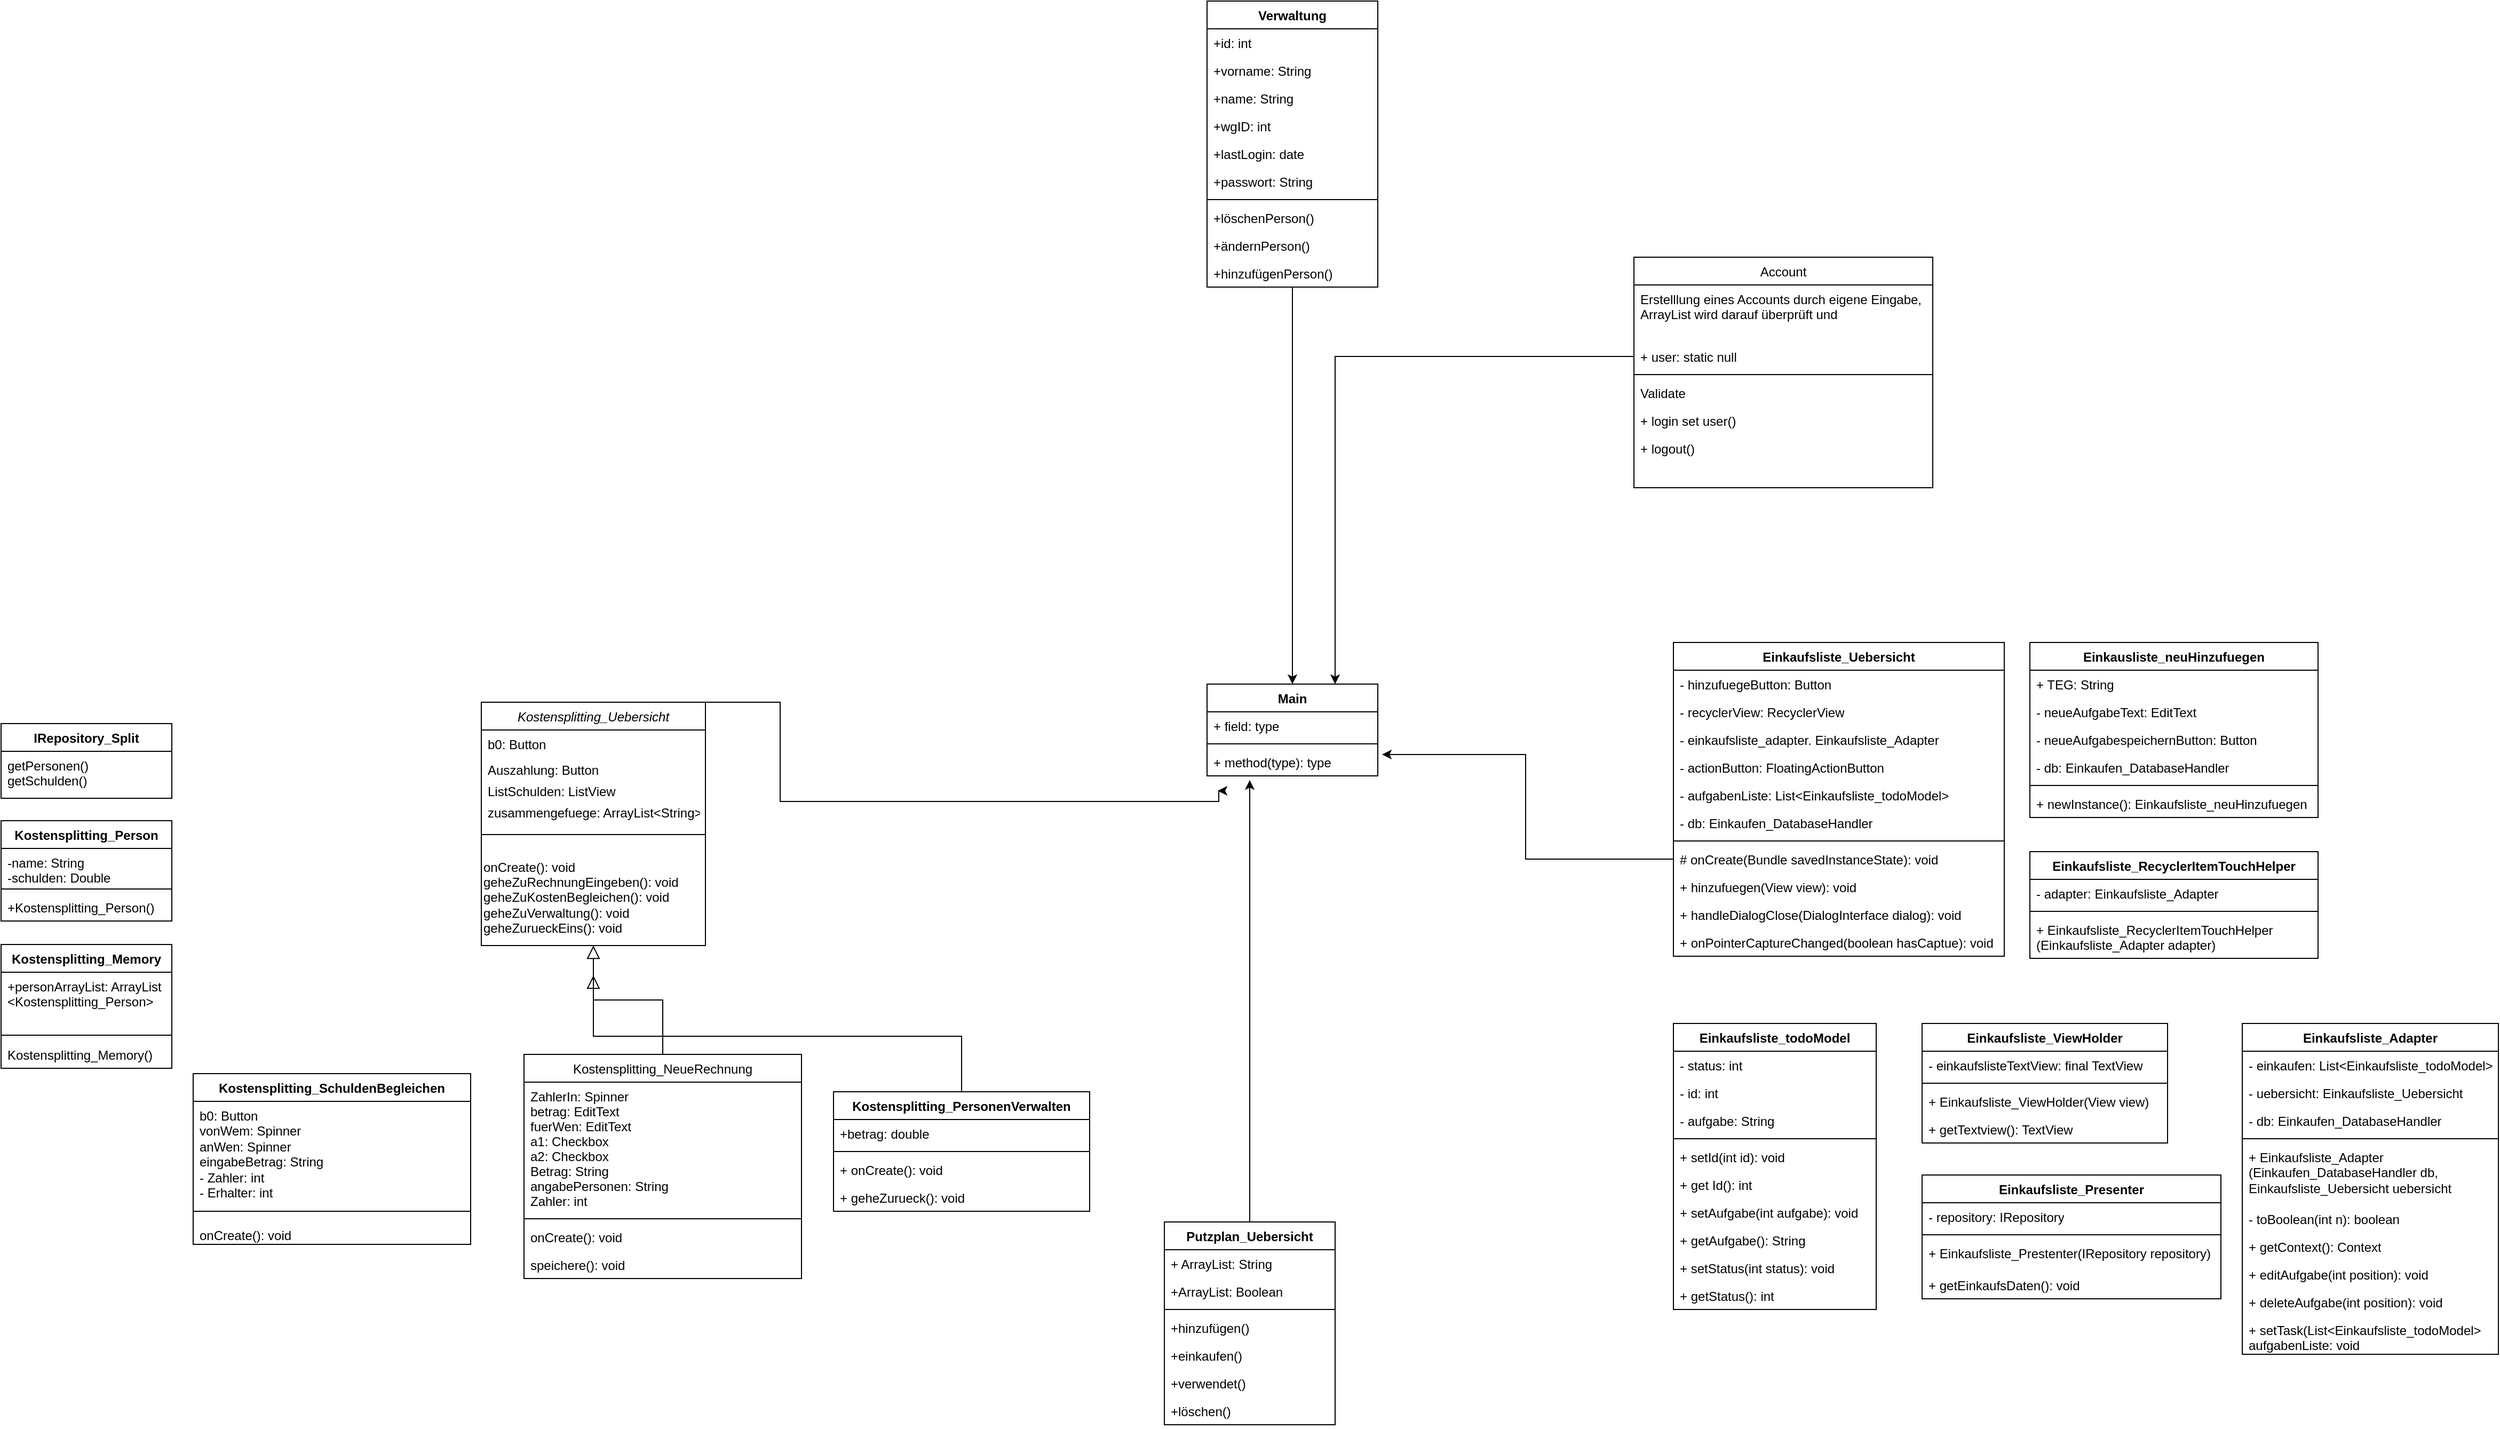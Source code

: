 <mxfile version="24.3.1" type="github">
  <diagram id="C5RBs43oDa-KdzZeNtuy" name="Page-1">
    <mxGraphModel dx="2293" dy="1802" grid="1" gridSize="10" guides="1" tooltips="1" connect="1" arrows="1" fold="1" page="1" pageScale="1" pageWidth="827" pageHeight="1169" math="0" shadow="0">
      <root>
        <mxCell id="WIyWlLk6GJQsqaUBKTNV-0" />
        <mxCell id="WIyWlLk6GJQsqaUBKTNV-1" parent="WIyWlLk6GJQsqaUBKTNV-0" />
        <mxCell id="eNto33jxZARg2p6ZxDnQ-30" style="edgeStyle=orthogonalEdgeStyle;rounded=0;orthogonalLoop=1;jettySize=auto;html=1;exitX=0.5;exitY=0;exitDx=0;exitDy=0;" parent="WIyWlLk6GJQsqaUBKTNV-1" source="zkfFHV4jXpPFQw0GAbJ--0" edge="1">
          <mxGeometry relative="1" as="geometry">
            <mxPoint x="400" y="-10" as="targetPoint" />
            <Array as="points">
              <mxPoint x="-10" />
              <mxPoint x="401" />
              <mxPoint x="401" y="-10" />
            </Array>
          </mxGeometry>
        </mxCell>
        <mxCell id="zkfFHV4jXpPFQw0GAbJ--0" value="Kostensplitting_Uebersicht" style="swimlane;fontStyle=2;align=center;verticalAlign=top;childLayout=stackLayout;horizontal=1;startSize=26;horizontalStack=0;resizeParent=1;resizeLast=0;collapsible=1;marginBottom=0;rounded=0;shadow=0;strokeWidth=1;" parent="WIyWlLk6GJQsqaUBKTNV-1" vertex="1">
          <mxGeometry x="-290" y="-93" width="210" height="228" as="geometry">
            <mxRectangle x="230" y="140" width="160" height="26" as="alternateBounds" />
          </mxGeometry>
        </mxCell>
        <mxCell id="ijsYjhyixQmzXL5z0HTV-18" value="b0: Button&#xa;" style="text;align=left;verticalAlign=top;spacingLeft=4;spacingRight=4;overflow=hidden;rotatable=0;points=[[0,0.5],[1,0.5]];portConstraint=eastwest;" parent="zkfFHV4jXpPFQw0GAbJ--0" vertex="1">
          <mxGeometry y="26" width="210" height="24" as="geometry" />
        </mxCell>
        <mxCell id="ijsYjhyixQmzXL5z0HTV-19" value="Auszahlung: Button&#xa;" style="text;align=left;verticalAlign=top;spacingLeft=4;spacingRight=4;overflow=hidden;rotatable=0;points=[[0,0.5],[1,0.5]];portConstraint=eastwest;" parent="zkfFHV4jXpPFQw0GAbJ--0" vertex="1">
          <mxGeometry y="50" width="210" height="20" as="geometry" />
        </mxCell>
        <mxCell id="ijsYjhyixQmzXL5z0HTV-20" value="ListSchulden: ListView" style="text;align=left;verticalAlign=top;spacingLeft=4;spacingRight=4;overflow=hidden;rotatable=0;points=[[0,0.5],[1,0.5]];portConstraint=eastwest;" parent="zkfFHV4jXpPFQw0GAbJ--0" vertex="1">
          <mxGeometry y="70" width="210" height="20" as="geometry" />
        </mxCell>
        <mxCell id="ijsYjhyixQmzXL5z0HTV-21" value="zusammengefuege: ArrayList&lt;String&gt;" style="text;align=left;verticalAlign=top;spacingLeft=4;spacingRight=4;overflow=hidden;rotatable=0;points=[[0,0.5],[1,0.5]];portConstraint=eastwest;" parent="zkfFHV4jXpPFQw0GAbJ--0" vertex="1">
          <mxGeometry y="90" width="210" height="20" as="geometry" />
        </mxCell>
        <mxCell id="zkfFHV4jXpPFQw0GAbJ--4" value="" style="line;html=1;strokeWidth=1;align=left;verticalAlign=middle;spacingTop=-1;spacingLeft=3;spacingRight=3;rotatable=0;labelPosition=right;points=[];portConstraint=eastwest;" parent="zkfFHV4jXpPFQw0GAbJ--0" vertex="1">
          <mxGeometry y="110" width="210" height="28" as="geometry" />
        </mxCell>
        <mxCell id="4i2ipAUutpPGmhfnNIAb-0" value="onCreate(): void&lt;div&gt;geheZuRechnungEingeben()&lt;span style=&quot;background-color: initial;&quot;&gt;: void&lt;/span&gt;&lt;/div&gt;&lt;div&gt;geheZuKostenBegleichen()&lt;span style=&quot;background-color: initial;&quot;&gt;: void&lt;/span&gt;&lt;/div&gt;&lt;div&gt;geheZuVerwaltung()&lt;span style=&quot;background-color: initial;&quot;&gt;: void&lt;/span&gt;&lt;/div&gt;&lt;div&gt;geheZurueckEins()&lt;span style=&quot;background-color: initial;&quot;&gt;: void&lt;/span&gt;&lt;/div&gt;" style="text;html=1;align=left;verticalAlign=middle;whiteSpace=wrap;rounded=0;" parent="zkfFHV4jXpPFQw0GAbJ--0" vertex="1">
          <mxGeometry y="138" width="210" height="90" as="geometry" />
        </mxCell>
        <mxCell id="zkfFHV4jXpPFQw0GAbJ--6" value="Kostensplitting_NeueRechnung" style="swimlane;fontStyle=0;align=center;verticalAlign=top;childLayout=stackLayout;horizontal=1;startSize=26;horizontalStack=0;resizeParent=1;resizeLast=0;collapsible=1;marginBottom=0;rounded=0;shadow=0;strokeWidth=1;" parent="WIyWlLk6GJQsqaUBKTNV-1" vertex="1">
          <mxGeometry x="-250" y="237" width="260" height="210" as="geometry">
            <mxRectangle x="130" y="380" width="160" height="26" as="alternateBounds" />
          </mxGeometry>
        </mxCell>
        <mxCell id="zkfFHV4jXpPFQw0GAbJ--7" value="ZahlerIn: Spinner&#xa;betrag: EditText&#xa;fuerWen: EditText&#xa;a1: Checkbox&#xa;a2: Checkbox&#xa;Betrag: String&#xa;angabePersonen: String&#xa;Zahler: int " style="text;align=left;verticalAlign=top;spacingLeft=4;spacingRight=4;overflow=hidden;rotatable=0;points=[[0,0.5],[1,0.5]];portConstraint=eastwest;" parent="zkfFHV4jXpPFQw0GAbJ--6" vertex="1">
          <mxGeometry y="26" width="260" height="124" as="geometry" />
        </mxCell>
        <mxCell id="zkfFHV4jXpPFQw0GAbJ--9" value="" style="line;html=1;strokeWidth=1;align=left;verticalAlign=middle;spacingTop=-1;spacingLeft=3;spacingRight=3;rotatable=0;labelPosition=right;points=[];portConstraint=eastwest;" parent="zkfFHV4jXpPFQw0GAbJ--6" vertex="1">
          <mxGeometry y="150" width="260" height="8" as="geometry" />
        </mxCell>
        <mxCell id="eNto33jxZARg2p6ZxDnQ-20" value="onCreate(): void" style="text;strokeColor=none;fillColor=none;align=left;verticalAlign=top;spacingLeft=4;spacingRight=4;overflow=hidden;rotatable=0;points=[[0,0.5],[1,0.5]];portConstraint=eastwest;whiteSpace=wrap;html=1;" parent="zkfFHV4jXpPFQw0GAbJ--6" vertex="1">
          <mxGeometry y="158" width="260" height="26" as="geometry" />
        </mxCell>
        <mxCell id="eNto33jxZARg2p6ZxDnQ-34" value="speichere(): void&lt;span style=&quot;white-space: pre;&quot;&gt;&#x9;&lt;/span&gt;" style="text;strokeColor=none;fillColor=none;align=left;verticalAlign=top;spacingLeft=4;spacingRight=4;overflow=hidden;rotatable=0;points=[[0,0.5],[1,0.5]];portConstraint=eastwest;whiteSpace=wrap;html=1;" parent="zkfFHV4jXpPFQw0GAbJ--6" vertex="1">
          <mxGeometry y="184" width="260" height="26" as="geometry" />
        </mxCell>
        <mxCell id="zkfFHV4jXpPFQw0GAbJ--12" value="" style="endArrow=block;endSize=10;endFill=0;shadow=0;strokeWidth=1;rounded=0;curved=0;edgeStyle=elbowEdgeStyle;elbow=vertical;" parent="WIyWlLk6GJQsqaUBKTNV-1" source="zkfFHV4jXpPFQw0GAbJ--6" target="zkfFHV4jXpPFQw0GAbJ--0" edge="1">
          <mxGeometry width="160" relative="1" as="geometry">
            <mxPoint x="200" y="203" as="sourcePoint" />
            <mxPoint x="200" y="203" as="targetPoint" />
          </mxGeometry>
        </mxCell>
        <mxCell id="zkfFHV4jXpPFQw0GAbJ--16" value="" style="endArrow=block;endSize=10;endFill=0;shadow=0;strokeWidth=1;rounded=0;curved=0;edgeStyle=elbowEdgeStyle;elbow=vertical;exitX=0.5;exitY=0;exitDx=0;exitDy=0;" parent="WIyWlLk6GJQsqaUBKTNV-1" source="eNto33jxZARg2p6ZxDnQ-44" edge="1">
          <mxGeometry width="160" relative="1" as="geometry">
            <mxPoint x="20" y="310" as="sourcePoint" />
            <mxPoint x="-185" y="163" as="targetPoint" />
            <Array as="points">
              <mxPoint x="170" y="220" />
            </Array>
          </mxGeometry>
        </mxCell>
        <mxCell id="zkfFHV4jXpPFQw0GAbJ--17" value="Account" style="swimlane;fontStyle=0;align=center;verticalAlign=top;childLayout=stackLayout;horizontal=1;startSize=26;horizontalStack=0;resizeParent=1;resizeLast=0;collapsible=1;marginBottom=0;rounded=0;shadow=0;strokeWidth=1;" parent="WIyWlLk6GJQsqaUBKTNV-1" vertex="1">
          <mxGeometry x="790" y="-510" width="280" height="216" as="geometry">
            <mxRectangle x="550" y="140" width="160" height="26" as="alternateBounds" />
          </mxGeometry>
        </mxCell>
        <mxCell id="zkfFHV4jXpPFQw0GAbJ--18" value="Erstelllung eines Accounts durch eigene Eingabe, &#xa;ArrayList wird darauf überprüft und " style="text;align=left;verticalAlign=top;spacingLeft=4;spacingRight=4;overflow=hidden;rotatable=0;points=[[0,0.5],[1,0.5]];portConstraint=eastwest;" parent="zkfFHV4jXpPFQw0GAbJ--17" vertex="1">
          <mxGeometry y="26" width="280" height="54" as="geometry" />
        </mxCell>
        <mxCell id="eNto33jxZARg2p6ZxDnQ-41" value="+ user: static null" style="text;strokeColor=none;fillColor=none;align=left;verticalAlign=top;spacingLeft=4;spacingRight=4;overflow=hidden;rotatable=0;points=[[0,0.5],[1,0.5]];portConstraint=eastwest;whiteSpace=wrap;html=1;" parent="zkfFHV4jXpPFQw0GAbJ--17" vertex="1">
          <mxGeometry y="80" width="280" height="26" as="geometry" />
        </mxCell>
        <mxCell id="zkfFHV4jXpPFQw0GAbJ--23" value="" style="line;html=1;strokeWidth=1;align=left;verticalAlign=middle;spacingTop=-1;spacingLeft=3;spacingRight=3;rotatable=0;labelPosition=right;points=[];portConstraint=eastwest;" parent="zkfFHV4jXpPFQw0GAbJ--17" vertex="1">
          <mxGeometry y="106" width="280" height="8" as="geometry" />
        </mxCell>
        <mxCell id="zkfFHV4jXpPFQw0GAbJ--24" value="Validate" style="text;align=left;verticalAlign=top;spacingLeft=4;spacingRight=4;overflow=hidden;rotatable=0;points=[[0,0.5],[1,0.5]];portConstraint=eastwest;" parent="zkfFHV4jXpPFQw0GAbJ--17" vertex="1">
          <mxGeometry y="114" width="280" height="26" as="geometry" />
        </mxCell>
        <mxCell id="eNto33jxZARg2p6ZxDnQ-42" value="+ login set user()" style="text;strokeColor=none;fillColor=none;align=left;verticalAlign=top;spacingLeft=4;spacingRight=4;overflow=hidden;rotatable=0;points=[[0,0.5],[1,0.5]];portConstraint=eastwest;whiteSpace=wrap;html=1;" parent="zkfFHV4jXpPFQw0GAbJ--17" vertex="1">
          <mxGeometry y="140" width="280" height="26" as="geometry" />
        </mxCell>
        <mxCell id="eNto33jxZARg2p6ZxDnQ-43" value="+ logout()" style="text;strokeColor=none;fillColor=none;align=left;verticalAlign=top;spacingLeft=4;spacingRight=4;overflow=hidden;rotatable=0;points=[[0,0.5],[1,0.5]];portConstraint=eastwest;whiteSpace=wrap;html=1;" parent="zkfFHV4jXpPFQw0GAbJ--17" vertex="1">
          <mxGeometry y="166" width="280" height="26" as="geometry" />
        </mxCell>
        <mxCell id="vu3w7tZgUGoC49IpefYm-0" style="edgeStyle=orthogonalEdgeStyle;rounded=0;orthogonalLoop=1;jettySize=auto;html=1;entryX=0.5;entryY=0;entryDx=0;entryDy=0;" parent="WIyWlLk6GJQsqaUBKTNV-1" source="eNto33jxZARg2p6ZxDnQ-1" target="eNto33jxZARg2p6ZxDnQ-15" edge="1">
          <mxGeometry relative="1" as="geometry" />
        </mxCell>
        <mxCell id="eNto33jxZARg2p6ZxDnQ-1" value="Verwaltung" style="swimlane;fontStyle=1;align=center;verticalAlign=top;childLayout=stackLayout;horizontal=1;startSize=26;horizontalStack=0;resizeParent=1;resizeParentMax=0;resizeLast=0;collapsible=1;marginBottom=0;whiteSpace=wrap;html=1;" parent="WIyWlLk6GJQsqaUBKTNV-1" vertex="1">
          <mxGeometry x="390" y="-750" width="160" height="268" as="geometry" />
        </mxCell>
        <mxCell id="eNto33jxZARg2p6ZxDnQ-39" value="+id: int" style="text;strokeColor=none;fillColor=none;align=left;verticalAlign=top;spacingLeft=4;spacingRight=4;overflow=hidden;rotatable=0;points=[[0,0.5],[1,0.5]];portConstraint=eastwest;whiteSpace=wrap;html=1;" parent="eNto33jxZARg2p6ZxDnQ-1" vertex="1">
          <mxGeometry y="26" width="160" height="26" as="geometry" />
        </mxCell>
        <mxCell id="bwp8V1A8Cei6B6PAGqah-0" value="+vorname: String" style="text;strokeColor=none;fillColor=none;align=left;verticalAlign=top;spacingLeft=4;spacingRight=4;overflow=hidden;rotatable=0;points=[[0,0.5],[1,0.5]];portConstraint=eastwest;whiteSpace=wrap;html=1;" parent="eNto33jxZARg2p6ZxDnQ-1" vertex="1">
          <mxGeometry y="52" width="160" height="26" as="geometry" />
        </mxCell>
        <mxCell id="bwp8V1A8Cei6B6PAGqah-1" value="+name: String" style="text;strokeColor=none;fillColor=none;align=left;verticalAlign=top;spacingLeft=4;spacingRight=4;overflow=hidden;rotatable=0;points=[[0,0.5],[1,0.5]];portConstraint=eastwest;whiteSpace=wrap;html=1;" parent="eNto33jxZARg2p6ZxDnQ-1" vertex="1">
          <mxGeometry y="78" width="160" height="26" as="geometry" />
        </mxCell>
        <mxCell id="bwp8V1A8Cei6B6PAGqah-2" value="+wgID: int" style="text;strokeColor=none;fillColor=none;align=left;verticalAlign=top;spacingLeft=4;spacingRight=4;overflow=hidden;rotatable=0;points=[[0,0.5],[1,0.5]];portConstraint=eastwest;whiteSpace=wrap;html=1;" parent="eNto33jxZARg2p6ZxDnQ-1" vertex="1">
          <mxGeometry y="104" width="160" height="26" as="geometry" />
        </mxCell>
        <mxCell id="bwp8V1A8Cei6B6PAGqah-3" value="+lastLogin: date" style="text;strokeColor=none;fillColor=none;align=left;verticalAlign=top;spacingLeft=4;spacingRight=4;overflow=hidden;rotatable=0;points=[[0,0.5],[1,0.5]];portConstraint=eastwest;whiteSpace=wrap;html=1;" parent="eNto33jxZARg2p6ZxDnQ-1" vertex="1">
          <mxGeometry y="130" width="160" height="26" as="geometry" />
        </mxCell>
        <mxCell id="bwp8V1A8Cei6B6PAGqah-4" value="+passwort: String" style="text;strokeColor=none;fillColor=none;align=left;verticalAlign=top;spacingLeft=4;spacingRight=4;overflow=hidden;rotatable=0;points=[[0,0.5],[1,0.5]];portConstraint=eastwest;whiteSpace=wrap;html=1;" parent="eNto33jxZARg2p6ZxDnQ-1" vertex="1">
          <mxGeometry y="156" width="160" height="26" as="geometry" />
        </mxCell>
        <mxCell id="eNto33jxZARg2p6ZxDnQ-3" value="" style="line;strokeWidth=1;fillColor=none;align=left;verticalAlign=middle;spacingTop=-1;spacingLeft=3;spacingRight=3;rotatable=0;labelPosition=right;points=[];portConstraint=eastwest;strokeColor=inherit;" parent="eNto33jxZARg2p6ZxDnQ-1" vertex="1">
          <mxGeometry y="182" width="160" height="8" as="geometry" />
        </mxCell>
        <mxCell id="eNto33jxZARg2p6ZxDnQ-40" value="+löschenPerson()" style="text;strokeColor=none;fillColor=none;align=left;verticalAlign=top;spacingLeft=4;spacingRight=4;overflow=hidden;rotatable=0;points=[[0,0.5],[1,0.5]];portConstraint=eastwest;whiteSpace=wrap;html=1;" parent="eNto33jxZARg2p6ZxDnQ-1" vertex="1">
          <mxGeometry y="190" width="160" height="26" as="geometry" />
        </mxCell>
        <mxCell id="bwp8V1A8Cei6B6PAGqah-5" value="+ändernPerson()" style="text;strokeColor=none;fillColor=none;align=left;verticalAlign=top;spacingLeft=4;spacingRight=4;overflow=hidden;rotatable=0;points=[[0,0.5],[1,0.5]];portConstraint=eastwest;whiteSpace=wrap;html=1;" parent="eNto33jxZARg2p6ZxDnQ-1" vertex="1">
          <mxGeometry y="216" width="160" height="26" as="geometry" />
        </mxCell>
        <mxCell id="eNto33jxZARg2p6ZxDnQ-4" value="+hinzufügenPerson()" style="text;strokeColor=none;fillColor=none;align=left;verticalAlign=top;spacingLeft=4;spacingRight=4;overflow=hidden;rotatable=0;points=[[0,0.5],[1,0.5]];portConstraint=eastwest;whiteSpace=wrap;html=1;" parent="eNto33jxZARg2p6ZxDnQ-1" vertex="1">
          <mxGeometry y="242" width="160" height="26" as="geometry" />
        </mxCell>
        <mxCell id="eNto33jxZARg2p6ZxDnQ-37" style="edgeStyle=orthogonalEdgeStyle;rounded=0;orthogonalLoop=1;jettySize=auto;html=1;exitX=0.5;exitY=0;exitDx=0;exitDy=0;" parent="WIyWlLk6GJQsqaUBKTNV-1" source="eNto33jxZARg2p6ZxDnQ-6" edge="1">
          <mxGeometry relative="1" as="geometry">
            <mxPoint x="430" y="-20" as="targetPoint" />
          </mxGeometry>
        </mxCell>
        <mxCell id="eNto33jxZARg2p6ZxDnQ-6" value="Putzplan_Uebersicht" style="swimlane;fontStyle=1;align=center;verticalAlign=top;childLayout=stackLayout;horizontal=1;startSize=26;horizontalStack=0;resizeParent=1;resizeParentMax=0;resizeLast=0;collapsible=1;marginBottom=0;whiteSpace=wrap;html=1;" parent="WIyWlLk6GJQsqaUBKTNV-1" vertex="1">
          <mxGeometry x="350" y="394" width="160" height="190" as="geometry" />
        </mxCell>
        <mxCell id="eNto33jxZARg2p6ZxDnQ-7" value="+ ArrayList: String" style="text;strokeColor=none;fillColor=none;align=left;verticalAlign=top;spacingLeft=4;spacingRight=4;overflow=hidden;rotatable=0;points=[[0,0.5],[1,0.5]];portConstraint=eastwest;whiteSpace=wrap;html=1;" parent="eNto33jxZARg2p6ZxDnQ-6" vertex="1">
          <mxGeometry y="26" width="160" height="26" as="geometry" />
        </mxCell>
        <mxCell id="eNto33jxZARg2p6ZxDnQ-19" value="+ArrayList: Boolean" style="text;strokeColor=none;fillColor=none;align=left;verticalAlign=top;spacingLeft=4;spacingRight=4;overflow=hidden;rotatable=0;points=[[0,0.5],[1,0.5]];portConstraint=eastwest;whiteSpace=wrap;html=1;" parent="eNto33jxZARg2p6ZxDnQ-6" vertex="1">
          <mxGeometry y="52" width="160" height="26" as="geometry" />
        </mxCell>
        <mxCell id="eNto33jxZARg2p6ZxDnQ-8" value="" style="line;strokeWidth=1;fillColor=none;align=left;verticalAlign=middle;spacingTop=-1;spacingLeft=3;spacingRight=3;rotatable=0;labelPosition=right;points=[];portConstraint=eastwest;strokeColor=inherit;" parent="eNto33jxZARg2p6ZxDnQ-6" vertex="1">
          <mxGeometry y="78" width="160" height="8" as="geometry" />
        </mxCell>
        <mxCell id="eNto33jxZARg2p6ZxDnQ-9" value="+hinzufügen()" style="text;strokeColor=none;fillColor=none;align=left;verticalAlign=top;spacingLeft=4;spacingRight=4;overflow=hidden;rotatable=0;points=[[0,0.5],[1,0.5]];portConstraint=eastwest;whiteSpace=wrap;html=1;" parent="eNto33jxZARg2p6ZxDnQ-6" vertex="1">
          <mxGeometry y="86" width="160" height="26" as="geometry" />
        </mxCell>
        <mxCell id="eNto33jxZARg2p6ZxDnQ-21" value="+einkaufen()" style="text;strokeColor=none;fillColor=none;align=left;verticalAlign=top;spacingLeft=4;spacingRight=4;overflow=hidden;rotatable=0;points=[[0,0.5],[1,0.5]];portConstraint=eastwest;whiteSpace=wrap;html=1;" parent="eNto33jxZARg2p6ZxDnQ-6" vertex="1">
          <mxGeometry y="112" width="160" height="26" as="geometry" />
        </mxCell>
        <mxCell id="eNto33jxZARg2p6ZxDnQ-22" value="+verwendet()" style="text;strokeColor=none;fillColor=none;align=left;verticalAlign=top;spacingLeft=4;spacingRight=4;overflow=hidden;rotatable=0;points=[[0,0.5],[1,0.5]];portConstraint=eastwest;whiteSpace=wrap;html=1;" parent="eNto33jxZARg2p6ZxDnQ-6" vertex="1">
          <mxGeometry y="138" width="160" height="26" as="geometry" />
        </mxCell>
        <mxCell id="eNto33jxZARg2p6ZxDnQ-23" value="+löschen()" style="text;strokeColor=none;fillColor=none;align=left;verticalAlign=top;spacingLeft=4;spacingRight=4;overflow=hidden;rotatable=0;points=[[0,0.5],[1,0.5]];portConstraint=eastwest;whiteSpace=wrap;html=1;" parent="eNto33jxZARg2p6ZxDnQ-6" vertex="1">
          <mxGeometry y="164" width="160" height="26" as="geometry" />
        </mxCell>
        <mxCell id="eNto33jxZARg2p6ZxDnQ-10" value="Einkaufsliste_Uebersicht" style="swimlane;fontStyle=1;align=center;verticalAlign=top;childLayout=stackLayout;horizontal=1;startSize=26;horizontalStack=0;resizeParent=1;resizeParentMax=0;resizeLast=0;collapsible=1;marginBottom=0;whiteSpace=wrap;html=1;" parent="WIyWlLk6GJQsqaUBKTNV-1" vertex="1">
          <mxGeometry x="827" y="-149" width="310" height="294" as="geometry" />
        </mxCell>
        <mxCell id="eNto33jxZARg2p6ZxDnQ-11" value="- hinzufuegeButton: Button" style="text;strokeColor=none;fillColor=none;align=left;verticalAlign=top;spacingLeft=4;spacingRight=4;overflow=hidden;rotatable=0;points=[[0,0.5],[1,0.5]];portConstraint=eastwest;whiteSpace=wrap;html=1;" parent="eNto33jxZARg2p6ZxDnQ-10" vertex="1">
          <mxGeometry y="26" width="310" height="26" as="geometry" />
        </mxCell>
        <mxCell id="eNto33jxZARg2p6ZxDnQ-24" value="- recyclerView: RecyclerView" style="text;strokeColor=none;fillColor=none;align=left;verticalAlign=top;spacingLeft=4;spacingRight=4;overflow=hidden;rotatable=0;points=[[0,0.5],[1,0.5]];portConstraint=eastwest;whiteSpace=wrap;html=1;" parent="eNto33jxZARg2p6ZxDnQ-10" vertex="1">
          <mxGeometry y="52" width="310" height="26" as="geometry" />
        </mxCell>
        <mxCell id="vu3w7tZgUGoC49IpefYm-3" value="- einkaufsliste_adapter. Einkaufsliste_Adapter" style="text;strokeColor=none;fillColor=none;align=left;verticalAlign=top;spacingLeft=4;spacingRight=4;overflow=hidden;rotatable=0;points=[[0,0.5],[1,0.5]];portConstraint=eastwest;whiteSpace=wrap;html=1;" parent="eNto33jxZARg2p6ZxDnQ-10" vertex="1">
          <mxGeometry y="78" width="310" height="26" as="geometry" />
        </mxCell>
        <mxCell id="vu3w7tZgUGoC49IpefYm-4" value="- actionButton: FloatingActionButton" style="text;strokeColor=none;fillColor=none;align=left;verticalAlign=top;spacingLeft=4;spacingRight=4;overflow=hidden;rotatable=0;points=[[0,0.5],[1,0.5]];portConstraint=eastwest;whiteSpace=wrap;html=1;" parent="eNto33jxZARg2p6ZxDnQ-10" vertex="1">
          <mxGeometry y="104" width="310" height="26" as="geometry" />
        </mxCell>
        <mxCell id="vu3w7tZgUGoC49IpefYm-5" value="- aufgabenListe: List&amp;lt;Einkaufsliste_todoModel&amp;gt;" style="text;strokeColor=none;fillColor=none;align=left;verticalAlign=top;spacingLeft=4;spacingRight=4;overflow=hidden;rotatable=0;points=[[0,0.5],[1,0.5]];portConstraint=eastwest;whiteSpace=wrap;html=1;" parent="eNto33jxZARg2p6ZxDnQ-10" vertex="1">
          <mxGeometry y="130" width="310" height="26" as="geometry" />
        </mxCell>
        <mxCell id="vu3w7tZgUGoC49IpefYm-6" value="- db: Einkaufen_DatabaseHandler" style="text;strokeColor=none;fillColor=none;align=left;verticalAlign=top;spacingLeft=4;spacingRight=4;overflow=hidden;rotatable=0;points=[[0,0.5],[1,0.5]];portConstraint=eastwest;whiteSpace=wrap;html=1;" parent="eNto33jxZARg2p6ZxDnQ-10" vertex="1">
          <mxGeometry y="156" width="310" height="26" as="geometry" />
        </mxCell>
        <mxCell id="eNto33jxZARg2p6ZxDnQ-12" value="" style="line;strokeWidth=1;fillColor=none;align=left;verticalAlign=middle;spacingTop=-1;spacingLeft=3;spacingRight=3;rotatable=0;labelPosition=right;points=[];portConstraint=eastwest;strokeColor=inherit;" parent="eNto33jxZARg2p6ZxDnQ-10" vertex="1">
          <mxGeometry y="182" width="310" height="8" as="geometry" />
        </mxCell>
        <mxCell id="eNto33jxZARg2p6ZxDnQ-13" value="# onCreate(Bundle savedInstanceState): void" style="text;strokeColor=none;fillColor=none;align=left;verticalAlign=top;spacingLeft=4;spacingRight=4;overflow=hidden;rotatable=0;points=[[0,0.5],[1,0.5]];portConstraint=eastwest;whiteSpace=wrap;html=1;" parent="eNto33jxZARg2p6ZxDnQ-10" vertex="1">
          <mxGeometry y="190" width="310" height="26" as="geometry" />
        </mxCell>
        <mxCell id="eNto33jxZARg2p6ZxDnQ-25" value="+ hinzufuegen(View view): void" style="text;strokeColor=none;fillColor=none;align=left;verticalAlign=top;spacingLeft=4;spacingRight=4;overflow=hidden;rotatable=0;points=[[0,0.5],[1,0.5]];portConstraint=eastwest;whiteSpace=wrap;html=1;" parent="eNto33jxZARg2p6ZxDnQ-10" vertex="1">
          <mxGeometry y="216" width="310" height="26" as="geometry" />
        </mxCell>
        <mxCell id="eNto33jxZARg2p6ZxDnQ-26" value="+ handleDialogClose(DialogInterface dialog): void" style="text;strokeColor=none;fillColor=none;align=left;verticalAlign=top;spacingLeft=4;spacingRight=4;overflow=hidden;rotatable=0;points=[[0,0.5],[1,0.5]];portConstraint=eastwest;whiteSpace=wrap;html=1;" parent="eNto33jxZARg2p6ZxDnQ-10" vertex="1">
          <mxGeometry y="242" width="310" height="26" as="geometry" />
        </mxCell>
        <mxCell id="vu3w7tZgUGoC49IpefYm-7" value="+ onPointerCaptureChanged(boolean hasCaptue): void" style="text;strokeColor=none;fillColor=none;align=left;verticalAlign=top;spacingLeft=4;spacingRight=4;overflow=hidden;rotatable=0;points=[[0,0.5],[1,0.5]];portConstraint=eastwest;whiteSpace=wrap;html=1;" parent="eNto33jxZARg2p6ZxDnQ-10" vertex="1">
          <mxGeometry y="268" width="310" height="26" as="geometry" />
        </mxCell>
        <mxCell id="eNto33jxZARg2p6ZxDnQ-15" value="Main" style="swimlane;fontStyle=1;align=center;verticalAlign=top;childLayout=stackLayout;horizontal=1;startSize=26;horizontalStack=0;resizeParent=1;resizeParentMax=0;resizeLast=0;collapsible=1;marginBottom=0;whiteSpace=wrap;html=1;" parent="WIyWlLk6GJQsqaUBKTNV-1" vertex="1">
          <mxGeometry x="390" y="-110" width="160" height="86" as="geometry" />
        </mxCell>
        <mxCell id="eNto33jxZARg2p6ZxDnQ-16" value="+ field: type" style="text;strokeColor=none;fillColor=none;align=left;verticalAlign=top;spacingLeft=4;spacingRight=4;overflow=hidden;rotatable=0;points=[[0,0.5],[1,0.5]];portConstraint=eastwest;whiteSpace=wrap;html=1;" parent="eNto33jxZARg2p6ZxDnQ-15" vertex="1">
          <mxGeometry y="26" width="160" height="26" as="geometry" />
        </mxCell>
        <mxCell id="eNto33jxZARg2p6ZxDnQ-17" value="" style="line;strokeWidth=1;fillColor=none;align=left;verticalAlign=middle;spacingTop=-1;spacingLeft=3;spacingRight=3;rotatable=0;labelPosition=right;points=[];portConstraint=eastwest;strokeColor=inherit;" parent="eNto33jxZARg2p6ZxDnQ-15" vertex="1">
          <mxGeometry y="52" width="160" height="8" as="geometry" />
        </mxCell>
        <mxCell id="eNto33jxZARg2p6ZxDnQ-18" value="+ method(type): type" style="text;strokeColor=none;fillColor=none;align=left;verticalAlign=top;spacingLeft=4;spacingRight=4;overflow=hidden;rotatable=0;points=[[0,0.5],[1,0.5]];portConstraint=eastwest;whiteSpace=wrap;html=1;" parent="eNto33jxZARg2p6ZxDnQ-15" vertex="1">
          <mxGeometry y="60" width="160" height="26" as="geometry" />
        </mxCell>
        <mxCell id="eNto33jxZARg2p6ZxDnQ-44" value="Kostensplitting_PersonenVerwalten" style="swimlane;fontStyle=1;align=center;verticalAlign=top;childLayout=stackLayout;horizontal=1;startSize=26;horizontalStack=0;resizeParent=1;resizeParentMax=0;resizeLast=0;collapsible=1;marginBottom=0;whiteSpace=wrap;html=1;" parent="WIyWlLk6GJQsqaUBKTNV-1" vertex="1">
          <mxGeometry x="40" y="272" width="240" height="112" as="geometry" />
        </mxCell>
        <mxCell id="eNto33jxZARg2p6ZxDnQ-45" value="+betrag: double" style="text;strokeColor=none;fillColor=none;align=left;verticalAlign=top;spacingLeft=4;spacingRight=4;overflow=hidden;rotatable=0;points=[[0,0.5],[1,0.5]];portConstraint=eastwest;whiteSpace=wrap;html=1;" parent="eNto33jxZARg2p6ZxDnQ-44" vertex="1">
          <mxGeometry y="26" width="240" height="26" as="geometry" />
        </mxCell>
        <mxCell id="eNto33jxZARg2p6ZxDnQ-46" value="" style="line;strokeWidth=1;fillColor=none;align=left;verticalAlign=middle;spacingTop=-1;spacingLeft=3;spacingRight=3;rotatable=0;labelPosition=right;points=[];portConstraint=eastwest;strokeColor=inherit;" parent="eNto33jxZARg2p6ZxDnQ-44" vertex="1">
          <mxGeometry y="52" width="240" height="8" as="geometry" />
        </mxCell>
        <mxCell id="eNto33jxZARg2p6ZxDnQ-47" value="+ onCreate(): void" style="text;strokeColor=none;fillColor=none;align=left;verticalAlign=top;spacingLeft=4;spacingRight=4;overflow=hidden;rotatable=0;points=[[0,0.5],[1,0.5]];portConstraint=eastwest;whiteSpace=wrap;html=1;" parent="eNto33jxZARg2p6ZxDnQ-44" vertex="1">
          <mxGeometry y="60" width="240" height="26" as="geometry" />
        </mxCell>
        <mxCell id="eNto33jxZARg2p6ZxDnQ-48" value="+ geheZurueck(): void" style="text;strokeColor=none;fillColor=none;align=left;verticalAlign=top;spacingLeft=4;spacingRight=4;overflow=hidden;rotatable=0;points=[[0,0.5],[1,0.5]];portConstraint=eastwest;whiteSpace=wrap;html=1;" parent="eNto33jxZARg2p6ZxDnQ-44" vertex="1">
          <mxGeometry y="86" width="240" height="26" as="geometry" />
        </mxCell>
        <mxCell id="vu3w7tZgUGoC49IpefYm-1" style="edgeStyle=orthogonalEdgeStyle;rounded=0;orthogonalLoop=1;jettySize=auto;html=1;entryX=0.75;entryY=0;entryDx=0;entryDy=0;" parent="WIyWlLk6GJQsqaUBKTNV-1" source="eNto33jxZARg2p6ZxDnQ-41" target="eNto33jxZARg2p6ZxDnQ-15" edge="1">
          <mxGeometry relative="1" as="geometry" />
        </mxCell>
        <mxCell id="vu3w7tZgUGoC49IpefYm-2" style="edgeStyle=orthogonalEdgeStyle;rounded=0;orthogonalLoop=1;jettySize=auto;html=1;exitX=0;exitY=0.5;exitDx=0;exitDy=0;entryX=1.025;entryY=0.231;entryDx=0;entryDy=0;entryPerimeter=0;" parent="WIyWlLk6GJQsqaUBKTNV-1" source="eNto33jxZARg2p6ZxDnQ-13" target="eNto33jxZARg2p6ZxDnQ-18" edge="1">
          <mxGeometry relative="1" as="geometry" />
        </mxCell>
        <mxCell id="vu3w7tZgUGoC49IpefYm-12" value="Einkaufsliste_todoModel" style="swimlane;fontStyle=1;align=center;verticalAlign=top;childLayout=stackLayout;horizontal=1;startSize=26;horizontalStack=0;resizeParent=1;resizeParentMax=0;resizeLast=0;collapsible=1;marginBottom=0;whiteSpace=wrap;html=1;" parent="WIyWlLk6GJQsqaUBKTNV-1" vertex="1">
          <mxGeometry x="827" y="208" width="190" height="268" as="geometry" />
        </mxCell>
        <mxCell id="vu3w7tZgUGoC49IpefYm-20" value="- status: int" style="text;strokeColor=none;fillColor=none;align=left;verticalAlign=top;spacingLeft=4;spacingRight=4;overflow=hidden;rotatable=0;points=[[0,0.5],[1,0.5]];portConstraint=eastwest;whiteSpace=wrap;html=1;" parent="vu3w7tZgUGoC49IpefYm-12" vertex="1">
          <mxGeometry y="26" width="190" height="26" as="geometry" />
        </mxCell>
        <mxCell id="vu3w7tZgUGoC49IpefYm-13" value="- id: int" style="text;strokeColor=none;fillColor=none;align=left;verticalAlign=top;spacingLeft=4;spacingRight=4;overflow=hidden;rotatable=0;points=[[0,0.5],[1,0.5]];portConstraint=eastwest;whiteSpace=wrap;html=1;" parent="vu3w7tZgUGoC49IpefYm-12" vertex="1">
          <mxGeometry y="52" width="190" height="26" as="geometry" />
        </mxCell>
        <mxCell id="vu3w7tZgUGoC49IpefYm-21" value="- aufgabe: String" style="text;strokeColor=none;fillColor=none;align=left;verticalAlign=top;spacingLeft=4;spacingRight=4;overflow=hidden;rotatable=0;points=[[0,0.5],[1,0.5]];portConstraint=eastwest;whiteSpace=wrap;html=1;" parent="vu3w7tZgUGoC49IpefYm-12" vertex="1">
          <mxGeometry y="78" width="190" height="26" as="geometry" />
        </mxCell>
        <mxCell id="vu3w7tZgUGoC49IpefYm-14" value="" style="line;strokeWidth=1;fillColor=none;align=left;verticalAlign=middle;spacingTop=-1;spacingLeft=3;spacingRight=3;rotatable=0;labelPosition=right;points=[];portConstraint=eastwest;strokeColor=inherit;" parent="vu3w7tZgUGoC49IpefYm-12" vertex="1">
          <mxGeometry y="104" width="190" height="8" as="geometry" />
        </mxCell>
        <mxCell id="vu3w7tZgUGoC49IpefYm-23" value="+ setId(int id): void" style="text;strokeColor=none;fillColor=none;align=left;verticalAlign=top;spacingLeft=4;spacingRight=4;overflow=hidden;rotatable=0;points=[[0,0.5],[1,0.5]];portConstraint=eastwest;whiteSpace=wrap;html=1;" parent="vu3w7tZgUGoC49IpefYm-12" vertex="1">
          <mxGeometry y="112" width="190" height="26" as="geometry" />
        </mxCell>
        <mxCell id="vu3w7tZgUGoC49IpefYm-22" value="+ get Id(): int" style="text;strokeColor=none;fillColor=none;align=left;verticalAlign=top;spacingLeft=4;spacingRight=4;overflow=hidden;rotatable=0;points=[[0,0.5],[1,0.5]];portConstraint=eastwest;whiteSpace=wrap;html=1;" parent="vu3w7tZgUGoC49IpefYm-12" vertex="1">
          <mxGeometry y="138" width="190" height="26" as="geometry" />
        </mxCell>
        <mxCell id="vu3w7tZgUGoC49IpefYm-24" value="+ setAufgabe(int aufgabe): void" style="text;strokeColor=none;fillColor=none;align=left;verticalAlign=top;spacingLeft=4;spacingRight=4;overflow=hidden;rotatable=0;points=[[0,0.5],[1,0.5]];portConstraint=eastwest;whiteSpace=wrap;html=1;" parent="vu3w7tZgUGoC49IpefYm-12" vertex="1">
          <mxGeometry y="164" width="190" height="26" as="geometry" />
        </mxCell>
        <mxCell id="vu3w7tZgUGoC49IpefYm-25" value="+ getAufgabe(): String" style="text;strokeColor=none;fillColor=none;align=left;verticalAlign=top;spacingLeft=4;spacingRight=4;overflow=hidden;rotatable=0;points=[[0,0.5],[1,0.5]];portConstraint=eastwest;whiteSpace=wrap;html=1;" parent="vu3w7tZgUGoC49IpefYm-12" vertex="1">
          <mxGeometry y="190" width="190" height="26" as="geometry" />
        </mxCell>
        <mxCell id="vu3w7tZgUGoC49IpefYm-15" value="+ setStatus(int status): void" style="text;strokeColor=none;fillColor=none;align=left;verticalAlign=top;spacingLeft=4;spacingRight=4;overflow=hidden;rotatable=0;points=[[0,0.5],[1,0.5]];portConstraint=eastwest;whiteSpace=wrap;html=1;" parent="vu3w7tZgUGoC49IpefYm-12" vertex="1">
          <mxGeometry y="216" width="190" height="26" as="geometry" />
        </mxCell>
        <mxCell id="vu3w7tZgUGoC49IpefYm-26" value="+ getStatus(): int" style="text;strokeColor=none;fillColor=none;align=left;verticalAlign=top;spacingLeft=4;spacingRight=4;overflow=hidden;rotatable=0;points=[[0,0.5],[1,0.5]];portConstraint=eastwest;whiteSpace=wrap;html=1;" parent="vu3w7tZgUGoC49IpefYm-12" vertex="1">
          <mxGeometry y="242" width="190" height="26" as="geometry" />
        </mxCell>
        <mxCell id="vu3w7tZgUGoC49IpefYm-27" value="Einkaufsliste_ViewHolder" style="swimlane;fontStyle=1;align=center;verticalAlign=top;childLayout=stackLayout;horizontal=1;startSize=26;horizontalStack=0;resizeParent=1;resizeParentMax=0;resizeLast=0;collapsible=1;marginBottom=0;whiteSpace=wrap;html=1;" parent="WIyWlLk6GJQsqaUBKTNV-1" vertex="1">
          <mxGeometry x="1060" y="208" width="230" height="112" as="geometry" />
        </mxCell>
        <mxCell id="vu3w7tZgUGoC49IpefYm-28" value="- einkaufslisteTextView: final TextView" style="text;strokeColor=none;fillColor=none;align=left;verticalAlign=top;spacingLeft=4;spacingRight=4;overflow=hidden;rotatable=0;points=[[0,0.5],[1,0.5]];portConstraint=eastwest;whiteSpace=wrap;html=1;" parent="vu3w7tZgUGoC49IpefYm-27" vertex="1">
          <mxGeometry y="26" width="230" height="26" as="geometry" />
        </mxCell>
        <mxCell id="vu3w7tZgUGoC49IpefYm-29" value="" style="line;strokeWidth=1;fillColor=none;align=left;verticalAlign=middle;spacingTop=-1;spacingLeft=3;spacingRight=3;rotatable=0;labelPosition=right;points=[];portConstraint=eastwest;strokeColor=inherit;" parent="vu3w7tZgUGoC49IpefYm-27" vertex="1">
          <mxGeometry y="52" width="230" height="8" as="geometry" />
        </mxCell>
        <mxCell id="vu3w7tZgUGoC49IpefYm-30" value="+ Einkaufsliste_ViewHolder(View view)" style="text;strokeColor=none;fillColor=none;align=left;verticalAlign=top;spacingLeft=4;spacingRight=4;overflow=hidden;rotatable=0;points=[[0,0.5],[1,0.5]];portConstraint=eastwest;whiteSpace=wrap;html=1;" parent="vu3w7tZgUGoC49IpefYm-27" vertex="1">
          <mxGeometry y="60" width="230" height="26" as="geometry" />
        </mxCell>
        <mxCell id="vu3w7tZgUGoC49IpefYm-31" value="+ getTextview(): TextView" style="text;strokeColor=none;fillColor=none;align=left;verticalAlign=top;spacingLeft=4;spacingRight=4;overflow=hidden;rotatable=0;points=[[0,0.5],[1,0.5]];portConstraint=eastwest;whiteSpace=wrap;html=1;" parent="vu3w7tZgUGoC49IpefYm-27" vertex="1">
          <mxGeometry y="86" width="230" height="26" as="geometry" />
        </mxCell>
        <mxCell id="vu3w7tZgUGoC49IpefYm-32" value="Einkaufsliste_Presenter" style="swimlane;fontStyle=1;align=center;verticalAlign=top;childLayout=stackLayout;horizontal=1;startSize=26;horizontalStack=0;resizeParent=1;resizeParentMax=0;resizeLast=0;collapsible=1;marginBottom=0;whiteSpace=wrap;html=1;" parent="WIyWlLk6GJQsqaUBKTNV-1" vertex="1">
          <mxGeometry x="1060" y="350" width="280" height="116" as="geometry" />
        </mxCell>
        <mxCell id="vu3w7tZgUGoC49IpefYm-33" value="- repository: IRepository" style="text;strokeColor=none;fillColor=none;align=left;verticalAlign=top;spacingLeft=4;spacingRight=4;overflow=hidden;rotatable=0;points=[[0,0.5],[1,0.5]];portConstraint=eastwest;whiteSpace=wrap;html=1;" parent="vu3w7tZgUGoC49IpefYm-32" vertex="1">
          <mxGeometry y="26" width="280" height="26" as="geometry" />
        </mxCell>
        <mxCell id="vu3w7tZgUGoC49IpefYm-34" value="" style="line;strokeWidth=1;fillColor=none;align=left;verticalAlign=middle;spacingTop=-1;spacingLeft=3;spacingRight=3;rotatable=0;labelPosition=right;points=[];portConstraint=eastwest;strokeColor=inherit;" parent="vu3w7tZgUGoC49IpefYm-32" vertex="1">
          <mxGeometry y="52" width="280" height="8" as="geometry" />
        </mxCell>
        <mxCell id="vu3w7tZgUGoC49IpefYm-35" value="+ Einkaufsliste_Prestenter(IRepository repository)" style="text;strokeColor=none;fillColor=none;align=left;verticalAlign=top;spacingLeft=4;spacingRight=4;overflow=hidden;rotatable=0;points=[[0,0.5],[1,0.5]];portConstraint=eastwest;whiteSpace=wrap;html=1;" parent="vu3w7tZgUGoC49IpefYm-32" vertex="1">
          <mxGeometry y="60" width="280" height="30" as="geometry" />
        </mxCell>
        <mxCell id="vu3w7tZgUGoC49IpefYm-36" value="+ getEinkaufsDaten(): void" style="text;strokeColor=none;fillColor=none;align=left;verticalAlign=top;spacingLeft=4;spacingRight=4;overflow=hidden;rotatable=0;points=[[0,0.5],[1,0.5]];portConstraint=eastwest;whiteSpace=wrap;html=1;" parent="vu3w7tZgUGoC49IpefYm-32" vertex="1">
          <mxGeometry y="90" width="280" height="26" as="geometry" />
        </mxCell>
        <mxCell id="vu3w7tZgUGoC49IpefYm-37" value="Einkausliste_neuHinzufuegen" style="swimlane;fontStyle=1;align=center;verticalAlign=top;childLayout=stackLayout;horizontal=1;startSize=26;horizontalStack=0;resizeParent=1;resizeParentMax=0;resizeLast=0;collapsible=1;marginBottom=0;whiteSpace=wrap;html=1;" parent="WIyWlLk6GJQsqaUBKTNV-1" vertex="1">
          <mxGeometry x="1161" y="-149" width="270" height="164" as="geometry" />
        </mxCell>
        <mxCell id="vu3w7tZgUGoC49IpefYm-38" value="+ TEG: String" style="text;strokeColor=none;fillColor=none;align=left;verticalAlign=top;spacingLeft=4;spacingRight=4;overflow=hidden;rotatable=0;points=[[0,0.5],[1,0.5]];portConstraint=eastwest;whiteSpace=wrap;html=1;" parent="vu3w7tZgUGoC49IpefYm-37" vertex="1">
          <mxGeometry y="26" width="270" height="26" as="geometry" />
        </mxCell>
        <mxCell id="vu3w7tZgUGoC49IpefYm-41" value="- neueAufgabeText: EditText" style="text;strokeColor=none;fillColor=none;align=left;verticalAlign=top;spacingLeft=4;spacingRight=4;overflow=hidden;rotatable=0;points=[[0,0.5],[1,0.5]];portConstraint=eastwest;whiteSpace=wrap;html=1;" parent="vu3w7tZgUGoC49IpefYm-37" vertex="1">
          <mxGeometry y="52" width="270" height="26" as="geometry" />
        </mxCell>
        <mxCell id="vu3w7tZgUGoC49IpefYm-42" value="- neueAufgabespeichernButton: Button" style="text;strokeColor=none;fillColor=none;align=left;verticalAlign=top;spacingLeft=4;spacingRight=4;overflow=hidden;rotatable=0;points=[[0,0.5],[1,0.5]];portConstraint=eastwest;whiteSpace=wrap;html=1;" parent="vu3w7tZgUGoC49IpefYm-37" vertex="1">
          <mxGeometry y="78" width="270" height="26" as="geometry" />
        </mxCell>
        <mxCell id="vu3w7tZgUGoC49IpefYm-43" value="- db: Einkaufen_DatabaseHandler" style="text;strokeColor=none;fillColor=none;align=left;verticalAlign=top;spacingLeft=4;spacingRight=4;overflow=hidden;rotatable=0;points=[[0,0.5],[1,0.5]];portConstraint=eastwest;whiteSpace=wrap;html=1;" parent="vu3w7tZgUGoC49IpefYm-37" vertex="1">
          <mxGeometry y="104" width="270" height="26" as="geometry" />
        </mxCell>
        <mxCell id="vu3w7tZgUGoC49IpefYm-39" value="" style="line;strokeWidth=1;fillColor=none;align=left;verticalAlign=middle;spacingTop=-1;spacingLeft=3;spacingRight=3;rotatable=0;labelPosition=right;points=[];portConstraint=eastwest;strokeColor=inherit;" parent="vu3w7tZgUGoC49IpefYm-37" vertex="1">
          <mxGeometry y="130" width="270" height="8" as="geometry" />
        </mxCell>
        <mxCell id="vu3w7tZgUGoC49IpefYm-40" value="+ newInstance(): Einkaufsliste_neuHinzufuegen" style="text;strokeColor=none;fillColor=none;align=left;verticalAlign=top;spacingLeft=4;spacingRight=4;overflow=hidden;rotatable=0;points=[[0,0.5],[1,0.5]];portConstraint=eastwest;whiteSpace=wrap;html=1;" parent="vu3w7tZgUGoC49IpefYm-37" vertex="1">
          <mxGeometry y="138" width="270" height="26" as="geometry" />
        </mxCell>
        <mxCell id="vu3w7tZgUGoC49IpefYm-45" value="Einkaufsliste_RecyclerItemTouchHelper" style="swimlane;fontStyle=1;align=center;verticalAlign=top;childLayout=stackLayout;horizontal=1;startSize=26;horizontalStack=0;resizeParent=1;resizeParentMax=0;resizeLast=0;collapsible=1;marginBottom=0;whiteSpace=wrap;html=1;" parent="WIyWlLk6GJQsqaUBKTNV-1" vertex="1">
          <mxGeometry x="1161" y="47" width="270" height="100" as="geometry" />
        </mxCell>
        <mxCell id="vu3w7tZgUGoC49IpefYm-46" value="- adapter: Einkaufsliste_Adapter" style="text;strokeColor=none;fillColor=none;align=left;verticalAlign=top;spacingLeft=4;spacingRight=4;overflow=hidden;rotatable=0;points=[[0,0.5],[1,0.5]];portConstraint=eastwest;whiteSpace=wrap;html=1;" parent="vu3w7tZgUGoC49IpefYm-45" vertex="1">
          <mxGeometry y="26" width="270" height="26" as="geometry" />
        </mxCell>
        <mxCell id="vu3w7tZgUGoC49IpefYm-47" value="" style="line;strokeWidth=1;fillColor=none;align=left;verticalAlign=middle;spacingTop=-1;spacingLeft=3;spacingRight=3;rotatable=0;labelPosition=right;points=[];portConstraint=eastwest;strokeColor=inherit;" parent="vu3w7tZgUGoC49IpefYm-45" vertex="1">
          <mxGeometry y="52" width="270" height="8" as="geometry" />
        </mxCell>
        <mxCell id="vu3w7tZgUGoC49IpefYm-48" value="+ Einkaufsliste_RecyclerItemTouchHelper (Einkaufsliste_Adapter adapter)" style="text;strokeColor=none;fillColor=none;align=left;verticalAlign=top;spacingLeft=4;spacingRight=4;overflow=hidden;rotatable=0;points=[[0,0.5],[1,0.5]];portConstraint=eastwest;whiteSpace=wrap;html=1;" parent="vu3w7tZgUGoC49IpefYm-45" vertex="1">
          <mxGeometry y="60" width="270" height="40" as="geometry" />
        </mxCell>
        <mxCell id="vu3w7tZgUGoC49IpefYm-49" value="Einkaufsliste_Adapter" style="swimlane;fontStyle=1;align=center;verticalAlign=top;childLayout=stackLayout;horizontal=1;startSize=26;horizontalStack=0;resizeParent=1;resizeParentMax=0;resizeLast=0;collapsible=1;marginBottom=0;whiteSpace=wrap;html=1;" parent="WIyWlLk6GJQsqaUBKTNV-1" vertex="1">
          <mxGeometry x="1360" y="208" width="240" height="310" as="geometry" />
        </mxCell>
        <mxCell id="vu3w7tZgUGoC49IpefYm-50" value="- einkaufen: List&amp;lt;Einkaufsliste_todoModel&amp;gt;" style="text;strokeColor=none;fillColor=none;align=left;verticalAlign=top;spacingLeft=4;spacingRight=4;overflow=hidden;rotatable=0;points=[[0,0.5],[1,0.5]];portConstraint=eastwest;whiteSpace=wrap;html=1;" parent="vu3w7tZgUGoC49IpefYm-49" vertex="1">
          <mxGeometry y="26" width="240" height="26" as="geometry" />
        </mxCell>
        <mxCell id="vu3w7tZgUGoC49IpefYm-53" value="- uebersicht: Einkaufsliste_Uebersicht" style="text;strokeColor=none;fillColor=none;align=left;verticalAlign=top;spacingLeft=4;spacingRight=4;overflow=hidden;rotatable=0;points=[[0,0.5],[1,0.5]];portConstraint=eastwest;whiteSpace=wrap;html=1;" parent="vu3w7tZgUGoC49IpefYm-49" vertex="1">
          <mxGeometry y="52" width="240" height="26" as="geometry" />
        </mxCell>
        <mxCell id="vu3w7tZgUGoC49IpefYm-54" value="- db: Einkaufen_DatabaseHandler" style="text;strokeColor=none;fillColor=none;align=left;verticalAlign=top;spacingLeft=4;spacingRight=4;overflow=hidden;rotatable=0;points=[[0,0.5],[1,0.5]];portConstraint=eastwest;whiteSpace=wrap;html=1;" parent="vu3w7tZgUGoC49IpefYm-49" vertex="1">
          <mxGeometry y="78" width="240" height="26" as="geometry" />
        </mxCell>
        <mxCell id="vu3w7tZgUGoC49IpefYm-51" value="" style="line;strokeWidth=1;fillColor=none;align=left;verticalAlign=middle;spacingTop=-1;spacingLeft=3;spacingRight=3;rotatable=0;labelPosition=right;points=[];portConstraint=eastwest;strokeColor=inherit;" parent="vu3w7tZgUGoC49IpefYm-49" vertex="1">
          <mxGeometry y="104" width="240" height="8" as="geometry" />
        </mxCell>
        <mxCell id="vu3w7tZgUGoC49IpefYm-52" value="+ Einkaufsliste_Adapter (Einkaufen_DatabaseHandler db, Einkaufsliste_Uebersicht uebersicht" style="text;strokeColor=none;fillColor=none;align=left;verticalAlign=top;spacingLeft=4;spacingRight=4;overflow=hidden;rotatable=0;points=[[0,0.5],[1,0.5]];portConstraint=eastwest;whiteSpace=wrap;html=1;" parent="vu3w7tZgUGoC49IpefYm-49" vertex="1">
          <mxGeometry y="112" width="240" height="58" as="geometry" />
        </mxCell>
        <mxCell id="vu3w7tZgUGoC49IpefYm-55" value="- toBoolean(int n): boolean" style="text;strokeColor=none;fillColor=none;align=left;verticalAlign=top;spacingLeft=4;spacingRight=4;overflow=hidden;rotatable=0;points=[[0,0.5],[1,0.5]];portConstraint=eastwest;whiteSpace=wrap;html=1;" parent="vu3w7tZgUGoC49IpefYm-49" vertex="1">
          <mxGeometry y="170" width="240" height="26" as="geometry" />
        </mxCell>
        <mxCell id="vu3w7tZgUGoC49IpefYm-56" value="+ getContext(): Context" style="text;strokeColor=none;fillColor=none;align=left;verticalAlign=top;spacingLeft=4;spacingRight=4;overflow=hidden;rotatable=0;points=[[0,0.5],[1,0.5]];portConstraint=eastwest;whiteSpace=wrap;html=1;" parent="vu3w7tZgUGoC49IpefYm-49" vertex="1">
          <mxGeometry y="196" width="240" height="26" as="geometry" />
        </mxCell>
        <mxCell id="vu3w7tZgUGoC49IpefYm-58" value="+ editAufgabe(int position): void" style="text;strokeColor=none;fillColor=none;align=left;verticalAlign=top;spacingLeft=4;spacingRight=4;overflow=hidden;rotatable=0;points=[[0,0.5],[1,0.5]];portConstraint=eastwest;whiteSpace=wrap;html=1;" parent="vu3w7tZgUGoC49IpefYm-49" vertex="1">
          <mxGeometry y="222" width="240" height="26" as="geometry" />
        </mxCell>
        <mxCell id="vu3w7tZgUGoC49IpefYm-57" value="+ deleteAufgabe(int position): void" style="text;strokeColor=none;fillColor=none;align=left;verticalAlign=top;spacingLeft=4;spacingRight=4;overflow=hidden;rotatable=0;points=[[0,0.5],[1,0.5]];portConstraint=eastwest;whiteSpace=wrap;html=1;" parent="vu3w7tZgUGoC49IpefYm-49" vertex="1">
          <mxGeometry y="248" width="240" height="26" as="geometry" />
        </mxCell>
        <mxCell id="vu3w7tZgUGoC49IpefYm-59" value="+ setTask(List&amp;lt;Einkaufsliste_todoModel&amp;gt; aufgabenListe: void" style="text;strokeColor=none;fillColor=none;align=left;verticalAlign=top;spacingLeft=4;spacingRight=4;overflow=hidden;rotatable=0;points=[[0,0.5],[1,0.5]];portConstraint=eastwest;whiteSpace=wrap;html=1;" parent="vu3w7tZgUGoC49IpefYm-49" vertex="1">
          <mxGeometry y="274" width="240" height="36" as="geometry" />
        </mxCell>
        <mxCell id="ijsYjhyixQmzXL5z0HTV-0" value="Kostensplitting_Person" style="swimlane;fontStyle=1;align=center;verticalAlign=top;childLayout=stackLayout;horizontal=1;startSize=26;horizontalStack=0;resizeParent=1;resizeParentMax=0;resizeLast=0;collapsible=1;marginBottom=0;whiteSpace=wrap;html=1;" parent="WIyWlLk6GJQsqaUBKTNV-1" vertex="1">
          <mxGeometry x="-740" y="18" width="160" height="94" as="geometry" />
        </mxCell>
        <mxCell id="ijsYjhyixQmzXL5z0HTV-1" value="-name: String&lt;div&gt;-schulden: Double&amp;nbsp;&lt;/div&gt;" style="text;strokeColor=none;fillColor=none;align=left;verticalAlign=top;spacingLeft=4;spacingRight=4;overflow=hidden;rotatable=0;points=[[0,0.5],[1,0.5]];portConstraint=eastwest;whiteSpace=wrap;html=1;" parent="ijsYjhyixQmzXL5z0HTV-0" vertex="1">
          <mxGeometry y="26" width="160" height="34" as="geometry" />
        </mxCell>
        <mxCell id="ijsYjhyixQmzXL5z0HTV-2" value="" style="line;strokeWidth=1;fillColor=none;align=left;verticalAlign=middle;spacingTop=-1;spacingLeft=3;spacingRight=3;rotatable=0;labelPosition=right;points=[];portConstraint=eastwest;strokeColor=inherit;" parent="ijsYjhyixQmzXL5z0HTV-0" vertex="1">
          <mxGeometry y="60" width="160" height="8" as="geometry" />
        </mxCell>
        <mxCell id="ijsYjhyixQmzXL5z0HTV-3" value="+Kostensplitting_Person()" style="text;strokeColor=none;fillColor=none;align=left;verticalAlign=top;spacingLeft=4;spacingRight=4;overflow=hidden;rotatable=0;points=[[0,0.5],[1,0.5]];portConstraint=eastwest;whiteSpace=wrap;html=1;" parent="ijsYjhyixQmzXL5z0HTV-0" vertex="1">
          <mxGeometry y="68" width="160" height="26" as="geometry" />
        </mxCell>
        <mxCell id="ijsYjhyixQmzXL5z0HTV-4" value="IRepository_Split" style="swimlane;fontStyle=1;align=center;verticalAlign=top;childLayout=stackLayout;horizontal=1;startSize=26;horizontalStack=0;resizeParent=1;resizeParentMax=0;resizeLast=0;collapsible=1;marginBottom=0;whiteSpace=wrap;html=1;" parent="WIyWlLk6GJQsqaUBKTNV-1" vertex="1">
          <mxGeometry x="-740" y="-73" width="160" height="70" as="geometry" />
        </mxCell>
        <mxCell id="ijsYjhyixQmzXL5z0HTV-5" value="getPersonen()&lt;div&gt;getSchulden()&lt;/div&gt;" style="text;strokeColor=none;fillColor=none;align=left;verticalAlign=top;spacingLeft=4;spacingRight=4;overflow=hidden;rotatable=0;points=[[0,0.5],[1,0.5]];portConstraint=eastwest;whiteSpace=wrap;html=1;" parent="ijsYjhyixQmzXL5z0HTV-4" vertex="1">
          <mxGeometry y="26" width="160" height="44" as="geometry" />
        </mxCell>
        <mxCell id="ijsYjhyixQmzXL5z0HTV-8" value="Kostensplitting_Memory" style="swimlane;fontStyle=1;align=center;verticalAlign=top;childLayout=stackLayout;horizontal=1;startSize=26;horizontalStack=0;resizeParent=1;resizeParentMax=0;resizeLast=0;collapsible=1;marginBottom=0;whiteSpace=wrap;html=1;" parent="WIyWlLk6GJQsqaUBKTNV-1" vertex="1">
          <mxGeometry x="-740" y="134" width="160" height="116" as="geometry" />
        </mxCell>
        <mxCell id="ijsYjhyixQmzXL5z0HTV-9" value="+personArrayList: ArrayList &amp;lt;Kostensplitting_Person&amp;gt;" style="text;strokeColor=none;fillColor=none;align=left;verticalAlign=top;spacingLeft=4;spacingRight=4;overflow=hidden;rotatable=0;points=[[0,0.5],[1,0.5]];portConstraint=eastwest;whiteSpace=wrap;html=1;" parent="ijsYjhyixQmzXL5z0HTV-8" vertex="1">
          <mxGeometry y="26" width="160" height="54" as="geometry" />
        </mxCell>
        <mxCell id="ijsYjhyixQmzXL5z0HTV-10" value="" style="line;strokeWidth=1;fillColor=none;align=left;verticalAlign=middle;spacingTop=-1;spacingLeft=3;spacingRight=3;rotatable=0;labelPosition=right;points=[];portConstraint=eastwest;strokeColor=inherit;" parent="ijsYjhyixQmzXL5z0HTV-8" vertex="1">
          <mxGeometry y="80" width="160" height="10" as="geometry" />
        </mxCell>
        <mxCell id="ijsYjhyixQmzXL5z0HTV-11" value="Kostensplitting_Memory()" style="text;strokeColor=none;fillColor=none;align=left;verticalAlign=top;spacingLeft=4;spacingRight=4;overflow=hidden;rotatable=0;points=[[0,0.5],[1,0.5]];portConstraint=eastwest;whiteSpace=wrap;html=1;" parent="ijsYjhyixQmzXL5z0HTV-8" vertex="1">
          <mxGeometry y="90" width="160" height="26" as="geometry" />
        </mxCell>
        <mxCell id="ijsYjhyixQmzXL5z0HTV-12" value="Kostensplitting_SchuldenBegleichen" style="swimlane;fontStyle=1;align=center;verticalAlign=top;childLayout=stackLayout;horizontal=1;startSize=26;horizontalStack=0;resizeParent=1;resizeParentMax=0;resizeLast=0;collapsible=1;marginBottom=0;whiteSpace=wrap;html=1;" parent="WIyWlLk6GJQsqaUBKTNV-1" vertex="1">
          <mxGeometry x="-560" y="255" width="260" height="160" as="geometry" />
        </mxCell>
        <mxCell id="ijsYjhyixQmzXL5z0HTV-13" value="b0: Button&lt;div&gt;vonWem: Spinner&lt;/div&gt;&lt;div&gt;anWen: Spinner&lt;/div&gt;&lt;div&gt;eingabeBetrag: String&lt;/div&gt;&lt;div&gt;- Zahler: int&lt;/div&gt;&lt;div&gt;- Erhalter: int&lt;/div&gt;" style="text;strokeColor=none;fillColor=none;align=left;verticalAlign=top;spacingLeft=4;spacingRight=4;overflow=hidden;rotatable=0;points=[[0,0.5],[1,0.5]];portConstraint=eastwest;whiteSpace=wrap;html=1;" parent="ijsYjhyixQmzXL5z0HTV-12" vertex="1">
          <mxGeometry y="26" width="260" height="94" as="geometry" />
        </mxCell>
        <mxCell id="ijsYjhyixQmzXL5z0HTV-14" value="" style="line;strokeWidth=1;fillColor=none;align=left;verticalAlign=middle;spacingTop=-1;spacingLeft=3;spacingRight=3;rotatable=0;labelPosition=right;points=[];portConstraint=eastwest;strokeColor=inherit;" parent="ijsYjhyixQmzXL5z0HTV-12" vertex="1">
          <mxGeometry y="120" width="260" height="18" as="geometry" />
        </mxCell>
        <mxCell id="ijsYjhyixQmzXL5z0HTV-15" value="onCreate(): void&lt;div&gt;&lt;br&gt;&lt;/div&gt;" style="text;strokeColor=none;fillColor=none;align=left;verticalAlign=top;spacingLeft=4;spacingRight=4;overflow=hidden;rotatable=0;points=[[0,0.5],[1,0.5]];portConstraint=eastwest;whiteSpace=wrap;html=1;" parent="ijsYjhyixQmzXL5z0HTV-12" vertex="1">
          <mxGeometry y="138" width="260" height="22" as="geometry" />
        </mxCell>
      </root>
    </mxGraphModel>
  </diagram>
</mxfile>

